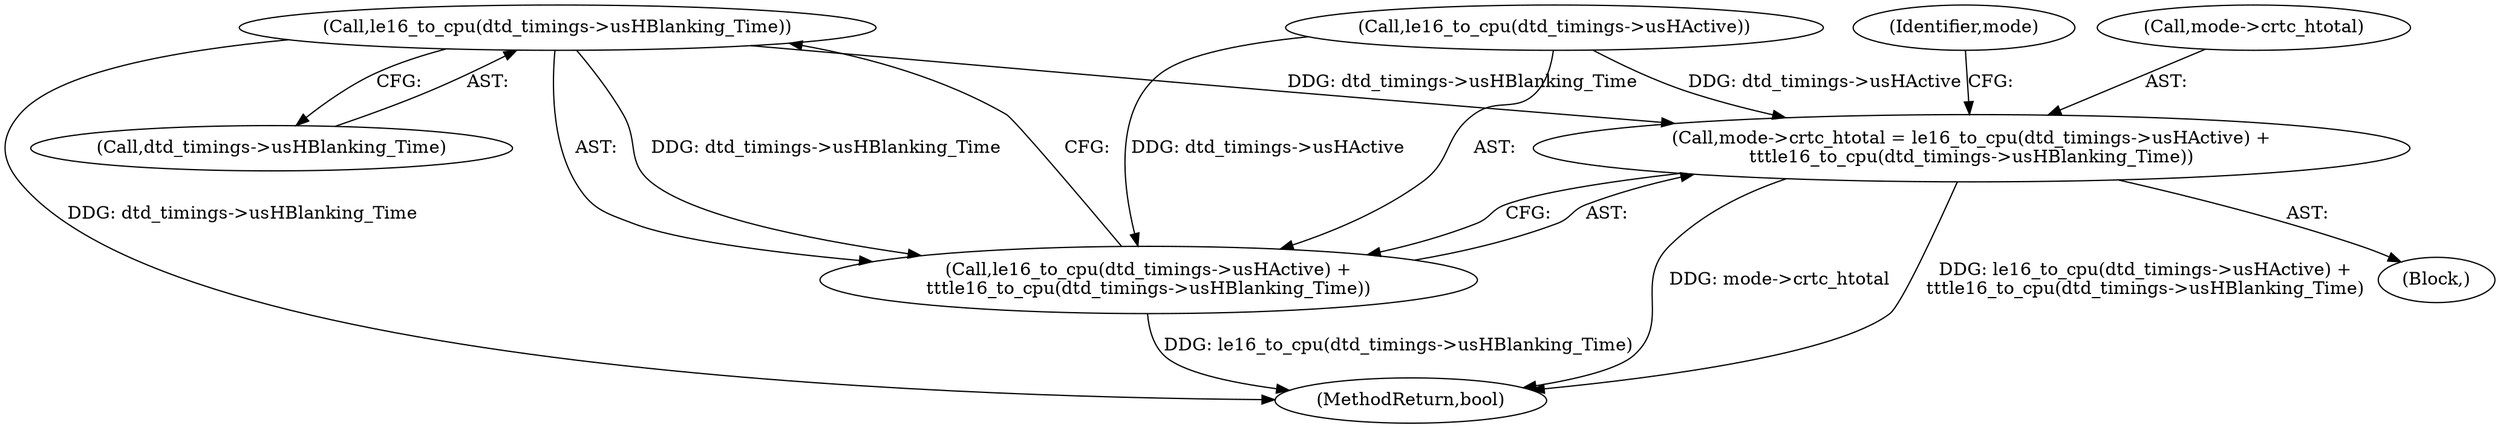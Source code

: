 digraph "0_linux_0031c41be5c529f8329e327b63cde92ba1284842@pointer" {
"1000404" [label="(Call,le16_to_cpu(dtd_timings->usHBlanking_Time))"];
"1000395" [label="(Call,mode->crtc_htotal = le16_to_cpu(dtd_timings->usHActive) +\n\t\t\tle16_to_cpu(dtd_timings->usHBlanking_Time))"];
"1000399" [label="(Call,le16_to_cpu(dtd_timings->usHActive) +\n\t\t\tle16_to_cpu(dtd_timings->usHBlanking_Time))"];
"1000144" [label="(Block,)"];
"1000404" [label="(Call,le16_to_cpu(dtd_timings->usHBlanking_Time))"];
"1000410" [label="(Identifier,mode)"];
"1000558" [label="(MethodReturn,bool)"];
"1000400" [label="(Call,le16_to_cpu(dtd_timings->usHActive))"];
"1000405" [label="(Call,dtd_timings->usHBlanking_Time)"];
"1000399" [label="(Call,le16_to_cpu(dtd_timings->usHActive) +\n\t\t\tle16_to_cpu(dtd_timings->usHBlanking_Time))"];
"1000396" [label="(Call,mode->crtc_htotal)"];
"1000395" [label="(Call,mode->crtc_htotal = le16_to_cpu(dtd_timings->usHActive) +\n\t\t\tle16_to_cpu(dtd_timings->usHBlanking_Time))"];
"1000404" -> "1000399"  [label="AST: "];
"1000404" -> "1000405"  [label="CFG: "];
"1000405" -> "1000404"  [label="AST: "];
"1000399" -> "1000404"  [label="CFG: "];
"1000404" -> "1000558"  [label="DDG: dtd_timings->usHBlanking_Time"];
"1000404" -> "1000395"  [label="DDG: dtd_timings->usHBlanking_Time"];
"1000404" -> "1000399"  [label="DDG: dtd_timings->usHBlanking_Time"];
"1000395" -> "1000144"  [label="AST: "];
"1000395" -> "1000399"  [label="CFG: "];
"1000396" -> "1000395"  [label="AST: "];
"1000399" -> "1000395"  [label="AST: "];
"1000410" -> "1000395"  [label="CFG: "];
"1000395" -> "1000558"  [label="DDG: mode->crtc_htotal"];
"1000395" -> "1000558"  [label="DDG: le16_to_cpu(dtd_timings->usHActive) +\n\t\t\tle16_to_cpu(dtd_timings->usHBlanking_Time)"];
"1000400" -> "1000395"  [label="DDG: dtd_timings->usHActive"];
"1000400" -> "1000399"  [label="AST: "];
"1000399" -> "1000558"  [label="DDG: le16_to_cpu(dtd_timings->usHBlanking_Time)"];
"1000400" -> "1000399"  [label="DDG: dtd_timings->usHActive"];
}
